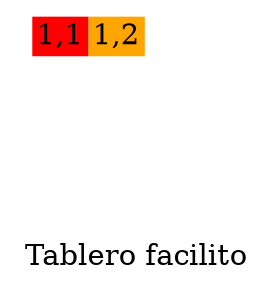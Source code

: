 digraph G {
 node [shape=plaintext];
label="Tablero facilito";
some_node [
label=<
<table border="0" cellborder="0" cellspacing="0" width="100%" height="100%">
<tr>
<td bgcolor="Red" width="1" height="1">1,1</td>
<td bgcolor="Orange" width="1" height="1">1,2</td>
</tr>
</table>>
];
}